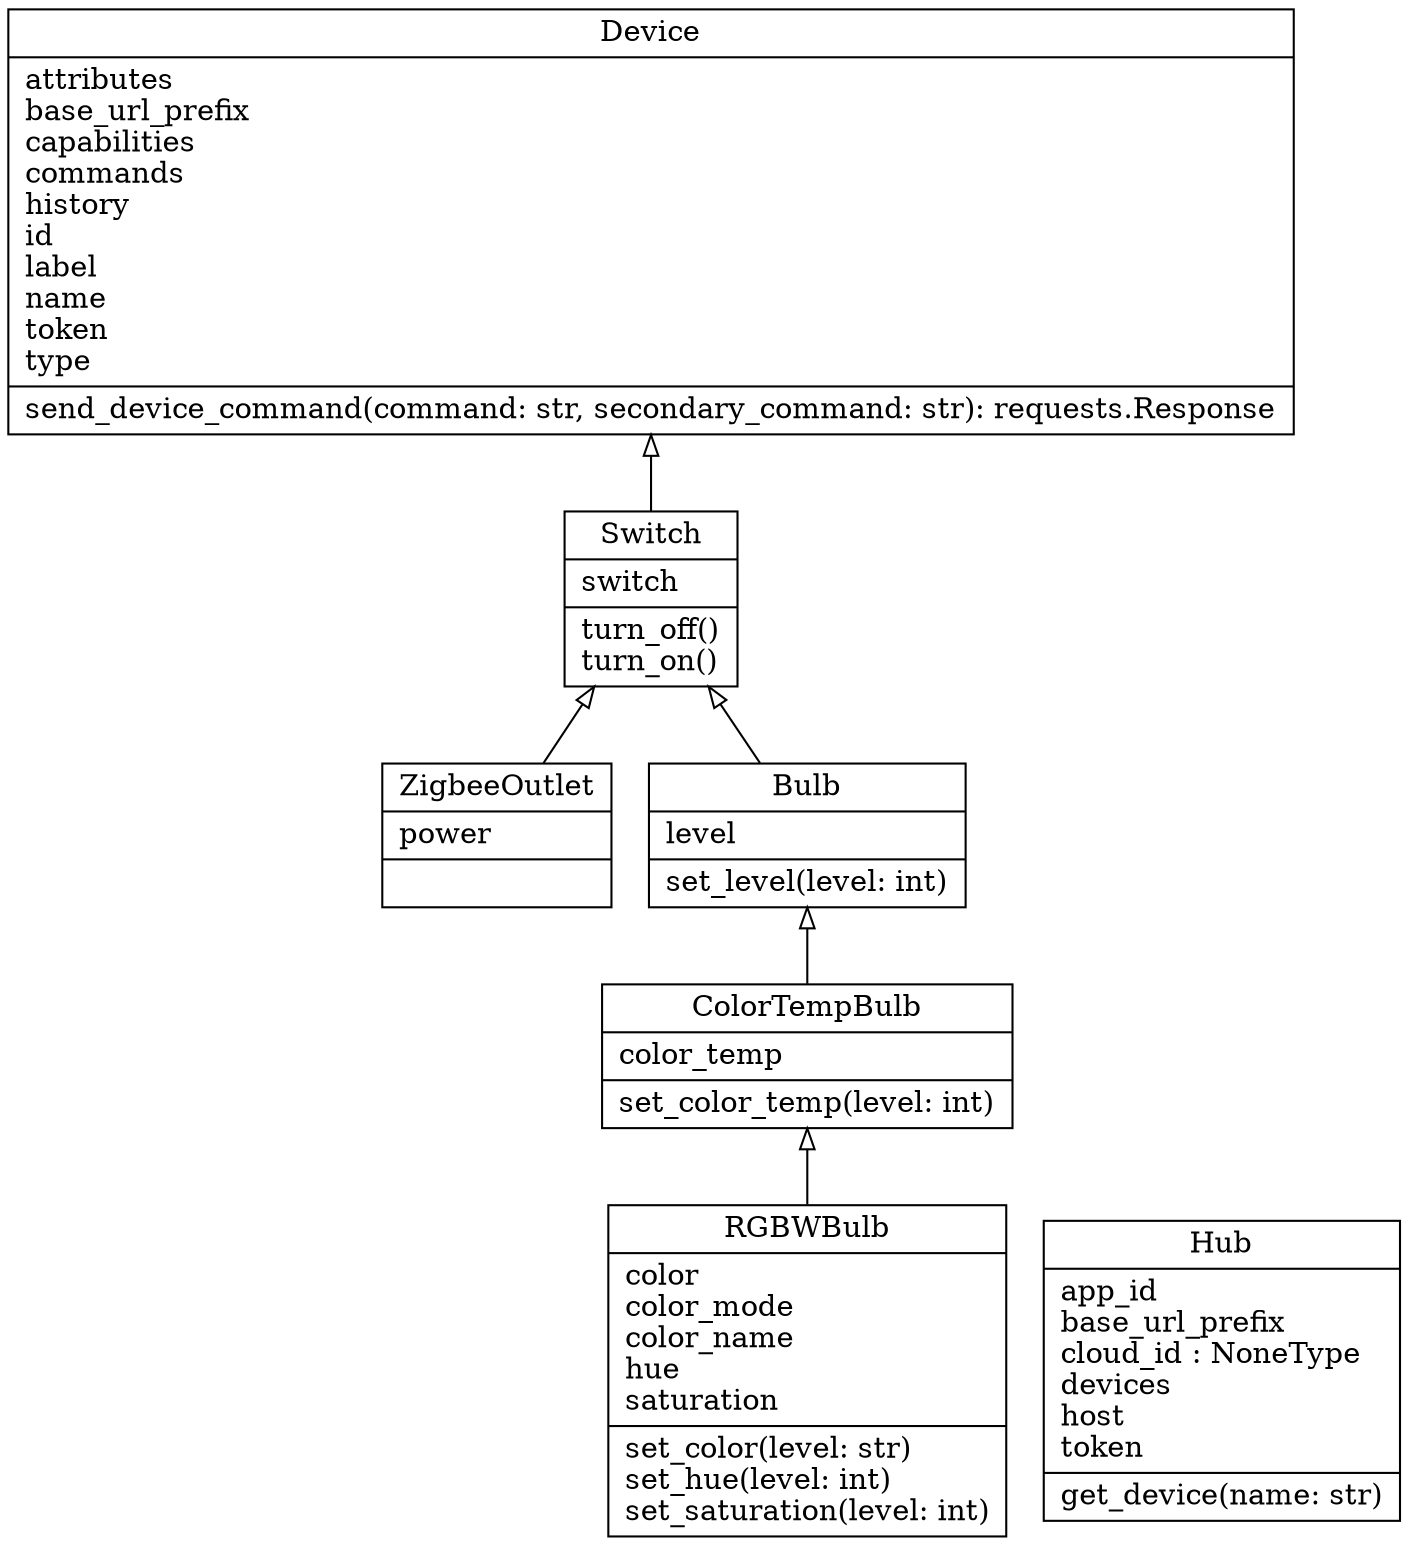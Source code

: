 digraph "classes" {
rankdir=BT
charset="utf-8"
"hubitatcontrol.lights.Bulb" [color="black", fontcolor="black", label="{Bulb|level\l|set_level(level: int)\l}", shape="record", style="solid"];
"hubitatcontrol.lights.ColorTempBulb" [color="black", fontcolor="black", label="{ColorTempBulb|color_temp\l|set_color_temp(level: int)\l}", shape="record", style="solid"];
"hubitatcontrol.hub.Device" [color="black", fontcolor="black", label="{Device|attributes\lbase_url_prefix\lcapabilities\lcommands\lhistory\lid\llabel\lname\ltoken\ltype\l|send_device_command(command: str, secondary_command: str): requests.Response\l}", shape="record", style="solid"];
"hubitatcontrol.hub.Hub" [color="black", fontcolor="black", label="{Hub|app_id\lbase_url_prefix\lcloud_id : NoneType\ldevices\lhost\ltoken\l|get_device(name: str)\l}", shape="record", style="solid"];
"hubitatcontrol.lights.RGBWBulb" [color="black", fontcolor="black", label="{RGBWBulb|color\lcolor_mode\lcolor_name\lhue\lsaturation\l|set_color(level: str)\lset_hue(level: int)\lset_saturation(level: int)\l}", shape="record", style="solid"];
"hubitatcontrol.generic.Switch" [color="black", fontcolor="black", label="{Switch|switch\l|turn_off()\lturn_on()\l}", shape="record", style="solid"];
"hubitatcontrol.generic.ZigbeeOutlet" [color="black", fontcolor="black", label="{ZigbeeOutlet|power\l|}", shape="record", style="solid"];
"hubitatcontrol.generic.Switch" -> "hubitatcontrol.hub.Device" [arrowhead="empty", arrowtail="none"];
"hubitatcontrol.generic.ZigbeeOutlet" -> "hubitatcontrol.generic.Switch" [arrowhead="empty", arrowtail="none"];
"hubitatcontrol.lights.Bulb" -> "hubitatcontrol.generic.Switch" [arrowhead="empty", arrowtail="none"];
"hubitatcontrol.lights.ColorTempBulb" -> "hubitatcontrol.lights.Bulb" [arrowhead="empty", arrowtail="none"];
"hubitatcontrol.lights.RGBWBulb" -> "hubitatcontrol.lights.ColorTempBulb" [arrowhead="empty", arrowtail="none"];
}
